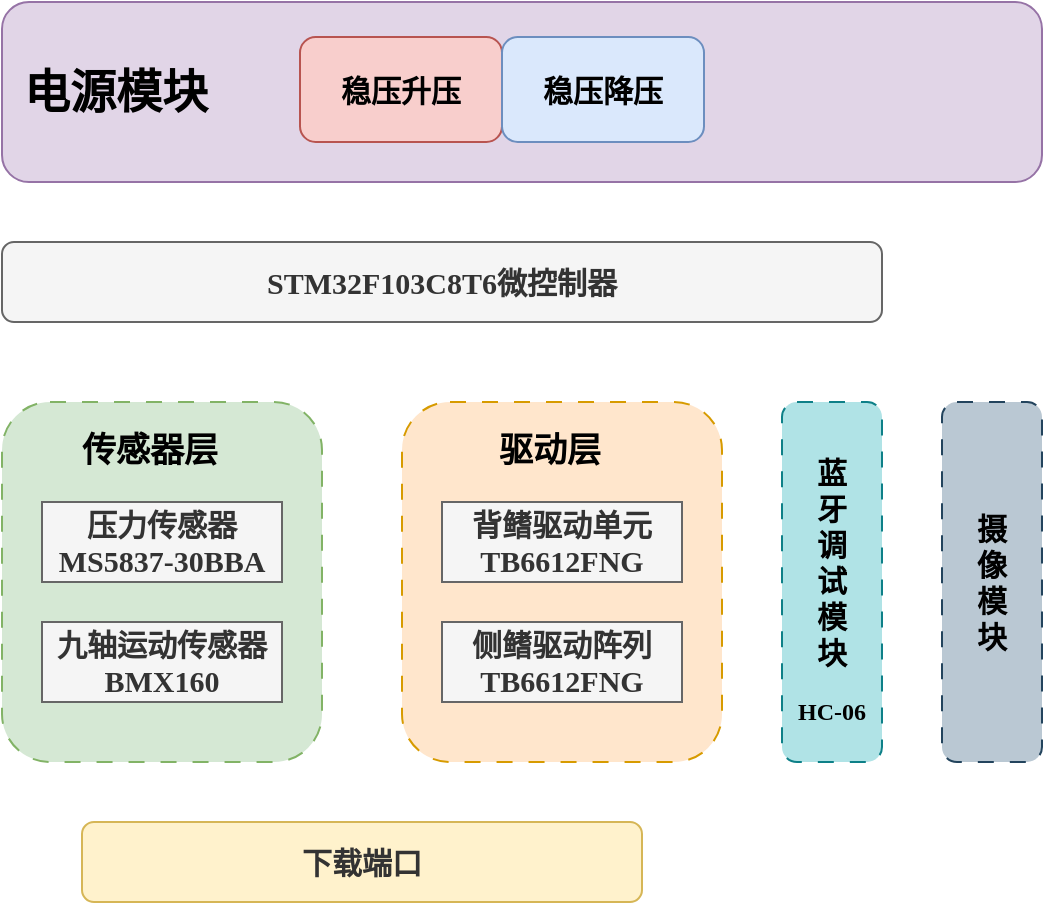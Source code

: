 <mxfile version="27.1.3">
  <diagram name="第 1 页" id="oimVrD2Q5sI-OtpYlPWk">
    <mxGraphModel dx="823" dy="574" grid="1" gridSize="10" guides="1" tooltips="1" connect="1" arrows="1" fold="1" page="1" pageScale="1" pageWidth="827" pageHeight="1169" math="0" shadow="0">
      <root>
        <mxCell id="0" />
        <mxCell id="1" parent="0" />
        <mxCell id="yz8o8m8Co_Lcj7NCytDr-7" value="" style="rounded=1;whiteSpace=wrap;html=1;fillColor=#d5e8d4;strokeColor=#82b366;dashed=1;dashPattern=8 8;" vertex="1" parent="1">
          <mxGeometry x="160" y="240" width="160" height="180" as="geometry" />
        </mxCell>
        <mxCell id="yz8o8m8Co_Lcj7NCytDr-1" value="&lt;font face=&quot;宋体&quot;&gt;&amp;nbsp; &amp;nbsp;&lt;b&gt;&lt;font style=&quot;font-size: 23px;&quot;&gt;电源模块&lt;/font&gt;&lt;/b&gt;&lt;/font&gt;" style="rounded=1;whiteSpace=wrap;html=1;align=left;fillColor=#e1d5e7;strokeColor=#9673a6;" vertex="1" parent="1">
          <mxGeometry x="160" y="40" width="520" height="90" as="geometry" />
        </mxCell>
        <mxCell id="yz8o8m8Co_Lcj7NCytDr-2" value="&lt;font style=&quot;font-size: 15px;&quot; face=&quot;宋体&quot;&gt;&lt;b style=&quot;&quot;&gt;稳压升压&lt;/b&gt;&lt;/font&gt;" style="rounded=1;whiteSpace=wrap;html=1;fillColor=#f8cecc;strokeColor=#b85450;" vertex="1" parent="1">
          <mxGeometry x="309" y="57.5" width="101" height="52.5" as="geometry" />
        </mxCell>
        <mxCell id="yz8o8m8Co_Lcj7NCytDr-3" value="&lt;font style=&quot;font-size: 15px;&quot; face=&quot;宋体&quot;&gt;&lt;b style=&quot;&quot;&gt;稳压降压&lt;/b&gt;&lt;/font&gt;" style="rounded=1;whiteSpace=wrap;html=1;fillColor=#dae8fc;strokeColor=#6c8ebf;" vertex="1" parent="1">
          <mxGeometry x="410" y="57.5" width="101" height="52.5" as="geometry" />
        </mxCell>
        <mxCell id="yz8o8m8Co_Lcj7NCytDr-4" value="&lt;font style=&quot;font-size: 15px;&quot;&gt;&lt;b style=&quot;&quot;&gt;&lt;font face=&quot;Times New Roman&quot;&gt;STM32F103C8T6&lt;/font&gt;&lt;font face=&quot;宋体&quot;&gt;微控制器&lt;/font&gt;&lt;/b&gt;&lt;/font&gt;" style="rounded=1;whiteSpace=wrap;html=1;fillColor=#f5f5f5;fontColor=#333333;strokeColor=#666666;" vertex="1" parent="1">
          <mxGeometry x="160" y="160" width="440" height="40" as="geometry" />
        </mxCell>
        <mxCell id="yz8o8m8Co_Lcj7NCytDr-5" value="&lt;b&gt;&lt;font style=&quot;font-size: 15px;&quot; face=&quot;宋体&quot;&gt;压力传感器&lt;/font&gt;&lt;/b&gt;&lt;div&gt;&lt;font style=&quot;font-size: 15px;&quot; face=&quot;Times New Roman&quot;&gt;&lt;b style=&quot;&quot;&gt;MS5837-30BBA&lt;/b&gt;&lt;/font&gt;&lt;/div&gt;" style="rounded=0;whiteSpace=wrap;html=1;fillColor=#f5f5f5;fontColor=#333333;strokeColor=#666666;" vertex="1" parent="1">
          <mxGeometry x="180" y="290" width="120" height="40" as="geometry" />
        </mxCell>
        <mxCell id="yz8o8m8Co_Lcj7NCytDr-6" value="&lt;font face=&quot;宋体&quot;&gt;&lt;span style=&quot;font-size: 15px;&quot;&gt;&lt;b&gt;九轴运动传感器&lt;/b&gt;&lt;/span&gt;&lt;/font&gt;&lt;br&gt;&lt;div&gt;&lt;font style=&quot;font-size: 15px;&quot; face=&quot;Times New Roman&quot;&gt;&lt;b style=&quot;&quot;&gt;BMX160&lt;/b&gt;&lt;/font&gt;&lt;/div&gt;" style="rounded=0;whiteSpace=wrap;html=1;fillColor=#f5f5f5;fontColor=#333333;strokeColor=#666666;" vertex="1" parent="1">
          <mxGeometry x="180" y="350" width="120" height="40" as="geometry" />
        </mxCell>
        <mxCell id="yz8o8m8Co_Lcj7NCytDr-8" value="&lt;font style=&quot;font-size: 17px;&quot; face=&quot;宋体&quot;&gt;&lt;b style=&quot;&quot;&gt;传感器层&lt;/b&gt;&lt;/font&gt;" style="text;html=1;align=center;verticalAlign=middle;whiteSpace=wrap;rounded=0;" vertex="1" parent="1">
          <mxGeometry x="194" y="250" width="80" height="30" as="geometry" />
        </mxCell>
        <mxCell id="yz8o8m8Co_Lcj7NCytDr-9" value="" style="rounded=1;whiteSpace=wrap;html=1;fillColor=#ffe6cc;strokeColor=#d79b00;dashed=1;dashPattern=8 8;" vertex="1" parent="1">
          <mxGeometry x="360" y="240" width="160" height="180" as="geometry" />
        </mxCell>
        <mxCell id="yz8o8m8Co_Lcj7NCytDr-10" value="&lt;font face=&quot;宋体&quot;&gt;&lt;span style=&quot;font-size: 15px;&quot;&gt;&lt;b&gt;背鳍驱动单元&lt;/b&gt;&lt;/span&gt;&lt;/font&gt;&lt;div&gt;&lt;span style=&quot;font-size: 15px;&quot;&gt;&lt;b style=&quot;&quot;&gt;&lt;font face=&quot;Times New Roman&quot;&gt;TB6612FNG&lt;/font&gt;&lt;/b&gt;&lt;/span&gt;&lt;/div&gt;" style="rounded=0;whiteSpace=wrap;html=1;fillColor=#f5f5f5;fontColor=#333333;strokeColor=#666666;" vertex="1" parent="1">
          <mxGeometry x="380" y="290" width="120" height="40" as="geometry" />
        </mxCell>
        <mxCell id="yz8o8m8Co_Lcj7NCytDr-11" value="&lt;font face=&quot;宋体&quot;&gt;&lt;span style=&quot;font-size: 15px;&quot;&gt;&lt;b&gt;侧鳍驱动阵列&lt;/b&gt;&lt;/span&gt;&lt;/font&gt;&lt;div&gt;&lt;b style=&quot;font-size: 15px;&quot;&gt;&lt;font face=&quot;Times New Roman&quot;&gt;TB6612FNG&lt;/font&gt;&lt;/b&gt;&lt;font face=&quot;宋体&quot;&gt;&lt;span style=&quot;font-size: 15px;&quot;&gt;&lt;b&gt;&lt;/b&gt;&lt;/span&gt;&lt;/font&gt;&lt;/div&gt;" style="rounded=0;whiteSpace=wrap;html=1;fillColor=#f5f5f5;fontColor=#333333;strokeColor=#666666;" vertex="1" parent="1">
          <mxGeometry x="380" y="350" width="120" height="40" as="geometry" />
        </mxCell>
        <mxCell id="yz8o8m8Co_Lcj7NCytDr-12" value="&lt;font style=&quot;font-size: 17px;&quot; face=&quot;宋体&quot;&gt;&lt;b style=&quot;&quot;&gt;驱动层&lt;/b&gt;&lt;/font&gt;" style="text;html=1;align=center;verticalAlign=middle;whiteSpace=wrap;rounded=0;" vertex="1" parent="1">
          <mxGeometry x="394" y="250" width="80" height="30" as="geometry" />
        </mxCell>
        <mxCell id="yz8o8m8Co_Lcj7NCytDr-15" value="&lt;b style=&quot;color: rgb(51, 51, 51); font-size: 15px;&quot;&gt;&lt;font face=&quot;宋体&quot;&gt;下载端口&lt;/font&gt;&lt;/b&gt;" style="rounded=1;whiteSpace=wrap;html=1;fillColor=#fff2cc;strokeColor=#d6b656;" vertex="1" parent="1">
          <mxGeometry x="200" y="450" width="280" height="40" as="geometry" />
        </mxCell>
        <mxCell id="yz8o8m8Co_Lcj7NCytDr-16" value="" style="rounded=1;whiteSpace=wrap;html=1;fillColor=#bac8d3;strokeColor=#23445d;dashed=1;dashPattern=8 8;" vertex="1" parent="1">
          <mxGeometry x="630" y="240" width="50" height="180" as="geometry" />
        </mxCell>
        <mxCell id="yz8o8m8Co_Lcj7NCytDr-17" value="&lt;font style=&quot;font-size: 15px;&quot; face=&quot;宋体&quot;&gt;&lt;b style=&quot;&quot;&gt;摄像模块&lt;/b&gt;&lt;/font&gt;" style="text;html=1;align=center;verticalAlign=middle;whiteSpace=wrap;rounded=0;" vertex="1" parent="1">
          <mxGeometry x="640" y="270" width="30" height="120" as="geometry" />
        </mxCell>
        <mxCell id="yz8o8m8Co_Lcj7NCytDr-18" value="" style="rounded=1;whiteSpace=wrap;html=1;fillColor=#b0e3e6;strokeColor=#0e8088;dashed=1;dashPattern=8 8;" vertex="1" parent="1">
          <mxGeometry x="550" y="240" width="50" height="180" as="geometry" />
        </mxCell>
        <mxCell id="yz8o8m8Co_Lcj7NCytDr-19" value="&lt;font style=&quot;font-size: 15px;&quot; face=&quot;宋体&quot;&gt;&lt;b style=&quot;&quot;&gt;蓝牙调试模块&lt;/b&gt;&lt;/font&gt;" style="text;html=1;align=center;verticalAlign=middle;whiteSpace=wrap;rounded=0;" vertex="1" parent="1">
          <mxGeometry x="560" y="260" width="30" height="120" as="geometry" />
        </mxCell>
        <mxCell id="yz8o8m8Co_Lcj7NCytDr-20" value="&lt;b&gt;&lt;font face=&quot;Times New Roman&quot;&gt;HC-06&lt;/font&gt;&lt;/b&gt;" style="text;html=1;align=center;verticalAlign=middle;whiteSpace=wrap;rounded=0;" vertex="1" parent="1">
          <mxGeometry x="545" y="380" width="60" height="30" as="geometry" />
        </mxCell>
      </root>
    </mxGraphModel>
  </diagram>
</mxfile>

